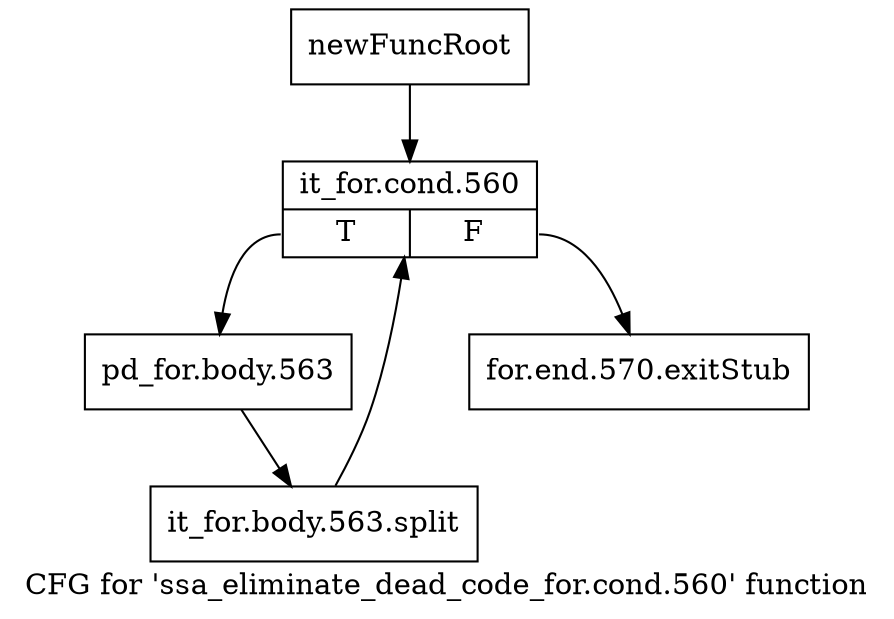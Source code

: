 digraph "CFG for 'ssa_eliminate_dead_code_for.cond.560' function" {
	label="CFG for 'ssa_eliminate_dead_code_for.cond.560' function";

	Node0xc33ef80 [shape=record,label="{newFuncRoot}"];
	Node0xc33ef80 -> Node0xc33f020;
	Node0xc33efd0 [shape=record,label="{for.end.570.exitStub}"];
	Node0xc33f020 [shape=record,label="{it_for.cond.560|{<s0>T|<s1>F}}"];
	Node0xc33f020:s0 -> Node0xc33f500;
	Node0xc33f020:s1 -> Node0xc33efd0;
	Node0xc33f500 [shape=record,label="{pd_for.body.563}"];
	Node0xc33f500 -> Node0xfac85f0;
	Node0xfac85f0 [shape=record,label="{it_for.body.563.split}"];
	Node0xfac85f0 -> Node0xc33f020;
}
